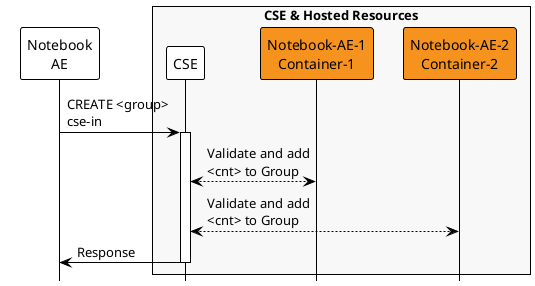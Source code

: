 @startuml
hide footbox
!theme plain
skinparam backgroundcolor transparent

' Turquoise #668c97
' Orange #F6921E

participant "Notebook\nAE" as AE 
box "CSE & Hosted Resources" #f8f8f8
participant "CSE" as CSE 
participant "Notebook-AE-1\nContainer-1" as container1 #F6921E
participant "Notebook-AE-2\nContainer-2" as container2 #F6921E
end box


AE -> CSE ++: CREATE <group>\ncse-in
CSE <--> container1: Validate and add\n<cnt> to Group
CSE <--> container2: Validate and add\n<cnt> to Group
AE <- CSE --: Response

@enduml